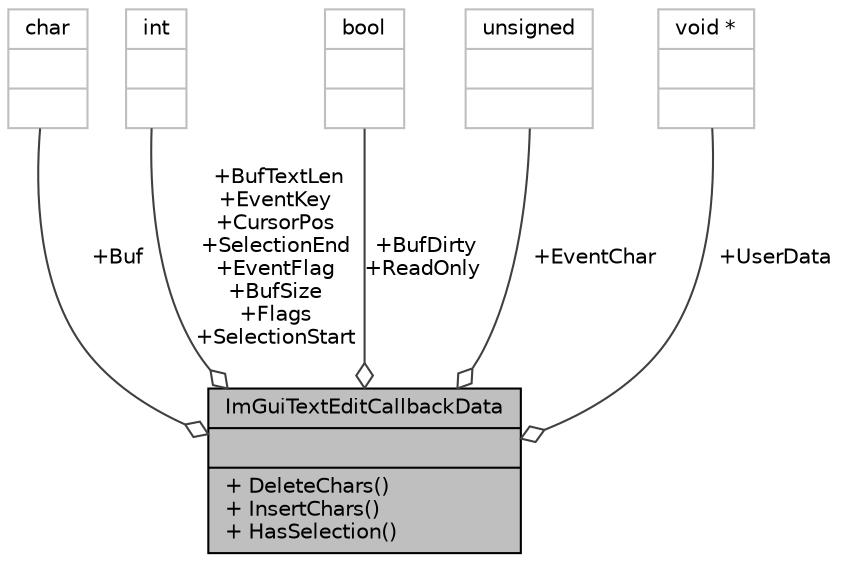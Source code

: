 digraph "ImGuiTextEditCallbackData"
{
 // INTERACTIVE_SVG=YES
  bgcolor="transparent";
  edge [fontname="Helvetica",fontsize="10",labelfontname="Helvetica",labelfontsize="10"];
  node [fontname="Helvetica",fontsize="10",shape=record];
  Node1 [label="{ImGuiTextEditCallbackData\n||+ DeleteChars()\l+ InsertChars()\l+ HasSelection()\l}",height=0.2,width=0.4,color="black", fillcolor="grey75", style="filled" fontcolor="black"];
  Node2 -> Node1 [color="grey25",fontsize="10",style="solid",label=" +Buf" ,arrowhead="odiamond",fontname="Helvetica"];
  Node2 [label="{char\n||}",height=0.2,width=0.4,color="grey75"];
  Node3 -> Node1 [color="grey25",fontsize="10",style="solid",label=" +BufTextLen\n+EventKey\n+CursorPos\n+SelectionEnd\n+EventFlag\n+BufSize\n+Flags\n+SelectionStart" ,arrowhead="odiamond",fontname="Helvetica"];
  Node3 [label="{int\n||}",height=0.2,width=0.4,color="grey75"];
  Node4 -> Node1 [color="grey25",fontsize="10",style="solid",label=" +BufDirty\n+ReadOnly" ,arrowhead="odiamond",fontname="Helvetica"];
  Node4 [label="{bool\n||}",height=0.2,width=0.4,color="grey75"];
  Node5 -> Node1 [color="grey25",fontsize="10",style="solid",label=" +EventChar" ,arrowhead="odiamond",fontname="Helvetica"];
  Node5 [label="{unsigned\n||}",height=0.2,width=0.4,color="grey75"];
  Node6 -> Node1 [color="grey25",fontsize="10",style="solid",label=" +UserData" ,arrowhead="odiamond",fontname="Helvetica"];
  Node6 [label="{void *\n||}",height=0.2,width=0.4,color="grey75"];
}
